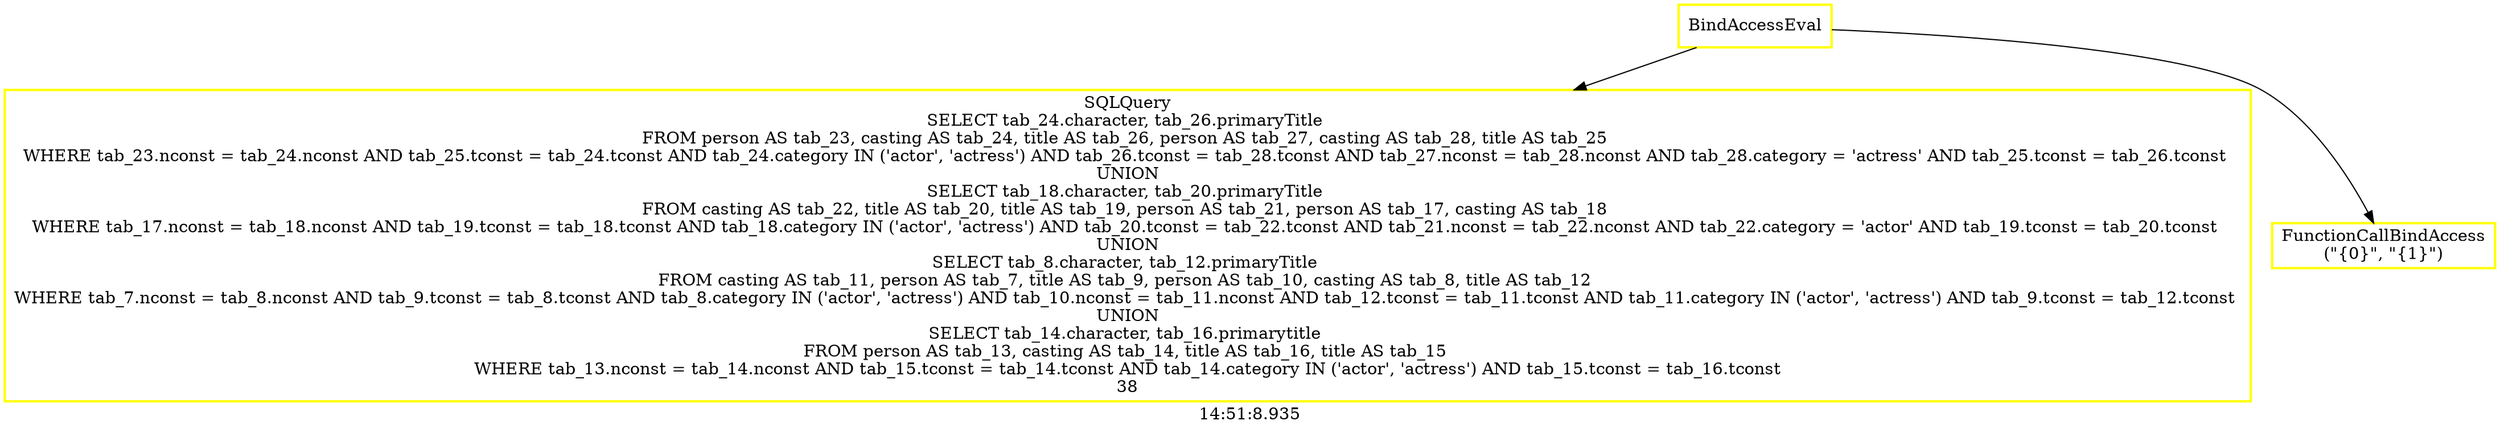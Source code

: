 digraph  g{ graph[label = "14:51:8.935"]
node [shape=rectangle, color=black, fontcolor=black, style=bold] edge [color=black] 0 [label="BindAccessEval", color = yellow] ; 
1 [label="SQLQuery
SELECT tab_24.character, tab_26.primaryTitle 
FROM person AS tab_23, casting AS tab_24, title AS tab_26, person AS tab_27, casting AS tab_28, title AS tab_25 
WHERE tab_23.nconst = tab_24.nconst AND tab_25.tconst = tab_24.tconst AND tab_24.category IN ('actor', 'actress') AND tab_26.tconst = tab_28.tconst AND tab_27.nconst = tab_28.nconst AND tab_28.category = 'actress' AND tab_25.tconst = tab_26.tconst 
UNION
SELECT tab_18.character, tab_20.primaryTitle 
FROM casting AS tab_22, title AS tab_20, title AS tab_19, person AS tab_21, person AS tab_17, casting AS tab_18 
WHERE tab_17.nconst = tab_18.nconst AND tab_19.tconst = tab_18.tconst AND tab_18.category IN ('actor', 'actress') AND tab_20.tconst = tab_22.tconst AND tab_21.nconst = tab_22.nconst AND tab_22.category = 'actor' AND tab_19.tconst = tab_20.tconst 
UNION
SELECT tab_8.character, tab_12.primaryTitle 
FROM casting AS tab_11, person AS tab_7, title AS tab_9, person AS tab_10, casting AS tab_8, title AS tab_12 
WHERE tab_7.nconst = tab_8.nconst AND tab_9.tconst = tab_8.tconst AND tab_8.category IN ('actor', 'actress') AND tab_10.nconst = tab_11.nconst AND tab_12.tconst = tab_11.tconst AND tab_11.category IN ('actor', 'actress') AND tab_9.tconst = tab_12.tconst 
UNION
SELECT tab_14.character, tab_16.primarytitle 
FROM person AS tab_13, casting AS tab_14, title AS tab_16, title AS tab_15 
WHERE tab_13.nconst = tab_14.nconst AND tab_15.tconst = tab_14.tconst AND tab_14.category IN ('actor', 'actress') AND tab_15.tconst = tab_16.tconst
38", color = yellow] ; 
0 -> 1 ; 
2 [label="FunctionCallBindAccess
(\"{0}\", \"{1}\")", color = yellow] ; 
0 -> 2 ; 
}

